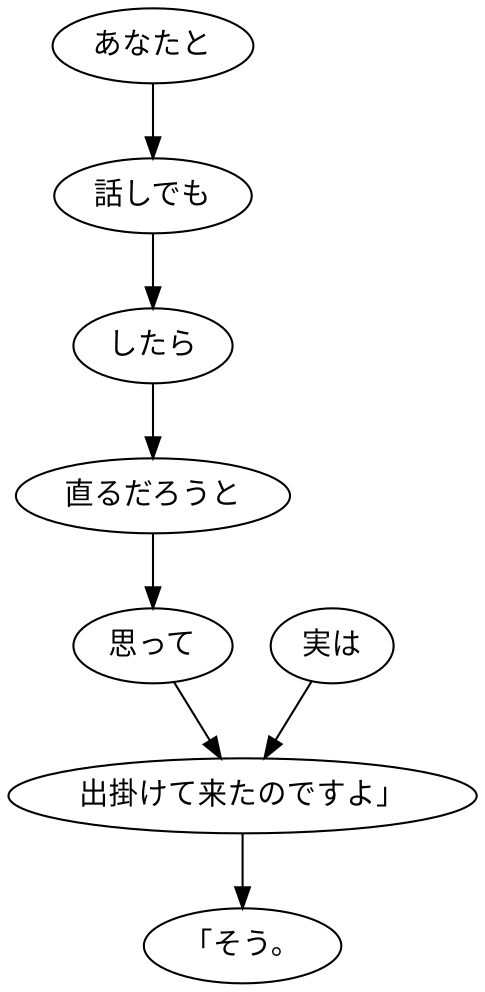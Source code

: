 digraph graph708 {
	node0 [label="あなたと"];
	node1 [label="話しでも"];
	node2 [label="したら"];
	node3 [label="直るだろうと"];
	node4 [label="思って"];
	node5 [label="実は"];
	node6 [label="出掛けて来たのですよ」"];
	node7 [label="「そう。"];
	node0 -> node1;
	node1 -> node2;
	node2 -> node3;
	node3 -> node4;
	node4 -> node6;
	node5 -> node6;
	node6 -> node7;
}
